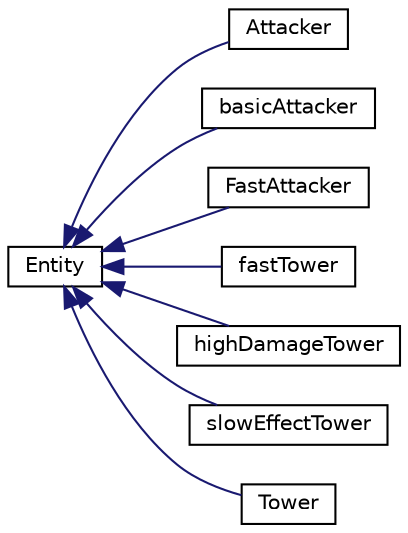 digraph "Graphical Class Hierarchy"
{
 // LATEX_PDF_SIZE
  edge [fontname="Helvetica",fontsize="10",labelfontname="Helvetica",labelfontsize="10"];
  node [fontname="Helvetica",fontsize="10",shape=record];
  rankdir="LR";
  Node0 [label="Entity",height=0.2,width=0.4,color="black", fillcolor="white", style="filled",URL="$classEntity.html",tooltip=" "];
  Node0 -> Node1 [dir="back",color="midnightblue",fontsize="10",style="solid",fontname="Helvetica"];
  Node1 [label="Attacker",height=0.2,width=0.4,color="black", fillcolor="white", style="filled",URL="$classAttacker.html",tooltip=" "];
  Node0 -> Node2 [dir="back",color="midnightblue",fontsize="10",style="solid",fontname="Helvetica"];
  Node2 [label="basicAttacker",height=0.2,width=0.4,color="black", fillcolor="white", style="filled",URL="$classbasicAttacker.html",tooltip=" "];
  Node0 -> Node3 [dir="back",color="midnightblue",fontsize="10",style="solid",fontname="Helvetica"];
  Node3 [label="FastAttacker",height=0.2,width=0.4,color="black", fillcolor="white", style="filled",URL="$classFastAttacker.html",tooltip=" "];
  Node0 -> Node4 [dir="back",color="midnightblue",fontsize="10",style="solid",fontname="Helvetica"];
  Node4 [label="fastTower",height=0.2,width=0.4,color="black", fillcolor="white", style="filled",URL="$classfastTower.html",tooltip=" "];
  Node0 -> Node5 [dir="back",color="midnightblue",fontsize="10",style="solid",fontname="Helvetica"];
  Node5 [label="highDamageTower",height=0.2,width=0.4,color="black", fillcolor="white", style="filled",URL="$classhighDamageTower.html",tooltip=" "];
  Node0 -> Node6 [dir="back",color="midnightblue",fontsize="10",style="solid",fontname="Helvetica"];
  Node6 [label="slowEffectTower",height=0.2,width=0.4,color="black", fillcolor="white", style="filled",URL="$classslowEffectTower.html",tooltip=" "];
  Node0 -> Node7 [dir="back",color="midnightblue",fontsize="10",style="solid",fontname="Helvetica"];
  Node7 [label="Tower",height=0.2,width=0.4,color="black", fillcolor="white", style="filled",URL="$classTower.html",tooltip=" "];
}
